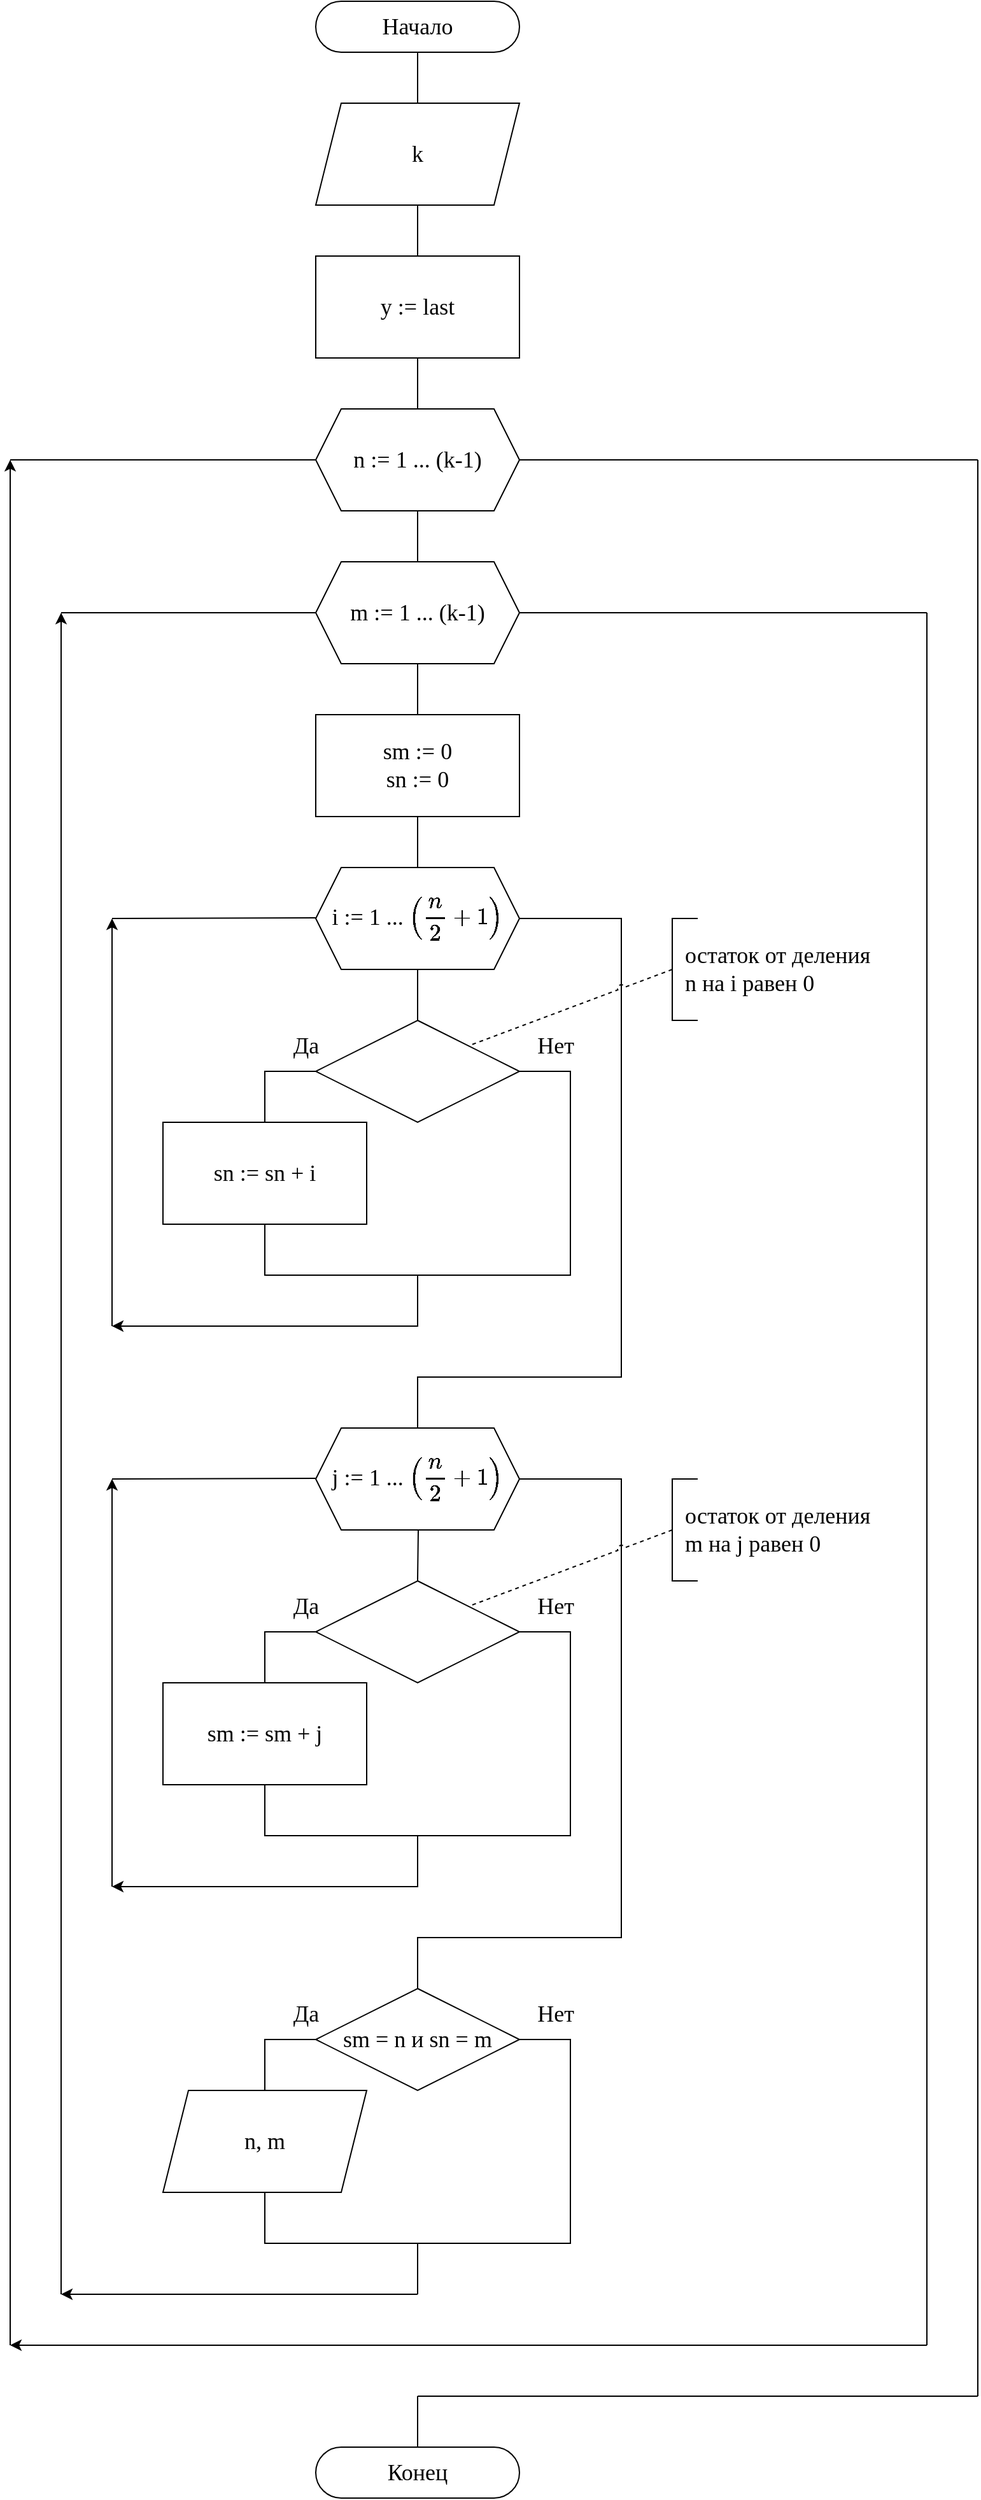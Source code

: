 <mxfile version="15.2.7" type="device"><diagram id="PMZqR5BZq69BBTP2UbTM" name="Страница 1"><mxGraphModel dx="2370" dy="1370" grid="1" gridSize="10" guides="1" tooltips="1" connect="1" arrows="1" fold="1" page="1" pageScale="1" pageWidth="827" pageHeight="1169" math="1" shadow="0"><root><mxCell id="0"/><mxCell id="1" parent="0"/><mxCell id="9uOpGSscHyS4EfjfTKf0-1" style="edgeStyle=orthogonalEdgeStyle;rounded=0;orthogonalLoop=1;jettySize=auto;html=1;exitX=0.5;exitY=1;exitDx=0;exitDy=0;entryX=0.5;entryY=0;entryDx=0;entryDy=0;endArrow=none;endFill=0;fontFamily=Times New Roman;fontStyle=0;fontSize=18;" edge="1" parent="1" source="9uOpGSscHyS4EfjfTKf0-2" target="9uOpGSscHyS4EfjfTKf0-4"><mxGeometry relative="1" as="geometry"/></mxCell><mxCell id="9uOpGSscHyS4EfjfTKf0-2" value="Начало" style="rounded=1;whiteSpace=wrap;html=1;arcSize=50;fontFamily=Times New Roman;fontStyle=0;fontSize=18;" vertex="1" parent="1"><mxGeometry x="320" y="40" width="160" height="40" as="geometry"/></mxCell><mxCell id="9uOpGSscHyS4EfjfTKf0-3" style="edgeStyle=orthogonalEdgeStyle;rounded=0;orthogonalLoop=1;jettySize=auto;html=1;exitX=0.5;exitY=1;exitDx=0;exitDy=0;endArrow=none;endFill=0;fontFamily=Times New Roman;fontStyle=0;fontSize=18;" edge="1" parent="1" source="9uOpGSscHyS4EfjfTKf0-4" target="9uOpGSscHyS4EfjfTKf0-6"><mxGeometry relative="1" as="geometry"/></mxCell><mxCell id="9uOpGSscHyS4EfjfTKf0-4" value="k" style="shape=parallelogram;perimeter=parallelogramPerimeter;whiteSpace=wrap;html=1;fixedSize=1;fontFamily=Times New Roman;fontStyle=0;fontSize=18;" vertex="1" parent="1"><mxGeometry x="320" y="120" width="160" height="80" as="geometry"/></mxCell><mxCell id="9uOpGSscHyS4EfjfTKf0-22" style="edgeStyle=orthogonalEdgeStyle;rounded=0;orthogonalLoop=1;jettySize=auto;html=1;entryX=0.5;entryY=0;entryDx=0;entryDy=0;endArrow=none;endFill=0;fontSize=18;fontFamily=Times New Roman;" edge="1" parent="1" source="9uOpGSscHyS4EfjfTKf0-6" target="9uOpGSscHyS4EfjfTKf0-21"><mxGeometry relative="1" as="geometry"/></mxCell><mxCell id="9uOpGSscHyS4EfjfTKf0-6" value="y := last" style="rounded=0;whiteSpace=wrap;html=1;fontFamily=Times New Roman;fontStyle=0;fontSize=18;" vertex="1" parent="1"><mxGeometry x="320" y="240" width="160" height="80" as="geometry"/></mxCell><mxCell id="9uOpGSscHyS4EfjfTKf0-24" value="" style="edgeStyle=orthogonalEdgeStyle;rounded=0;orthogonalLoop=1;jettySize=auto;html=1;endArrow=none;endFill=0;fontSize=18;fontFamily=Times New Roman;" edge="1" parent="1" source="9uOpGSscHyS4EfjfTKf0-21" target="9uOpGSscHyS4EfjfTKf0-23"><mxGeometry relative="1" as="geometry"/></mxCell><mxCell id="9uOpGSscHyS4EfjfTKf0-85" style="edgeStyle=none;rounded=0;jumpStyle=arc;jumpSize=6;orthogonalLoop=1;jettySize=auto;html=1;fontFamily=Times New Roman;fontSize=18;endArrow=none;endFill=0;" edge="1" parent="1" source="9uOpGSscHyS4EfjfTKf0-21"><mxGeometry relative="1" as="geometry"><mxPoint x="840" y="400" as="targetPoint"/></mxGeometry></mxCell><mxCell id="9uOpGSscHyS4EfjfTKf0-21" value="n := 1 ... (k-1)" style="shape=hexagon;perimeter=hexagonPerimeter2;whiteSpace=wrap;html=1;fixedSize=1;fontSize=18;fontFamily=Times New Roman;" vertex="1" parent="1"><mxGeometry x="320" y="360" width="160" height="80" as="geometry"/></mxCell><mxCell id="9uOpGSscHyS4EfjfTKf0-26" value="" style="edgeStyle=orthogonalEdgeStyle;rounded=0;orthogonalLoop=1;jettySize=auto;html=1;endArrow=none;endFill=0;fontSize=18;fontFamily=Times New Roman;" edge="1" parent="1" source="9uOpGSscHyS4EfjfTKf0-23" target="9uOpGSscHyS4EfjfTKf0-25"><mxGeometry relative="1" as="geometry"/></mxCell><mxCell id="9uOpGSscHyS4EfjfTKf0-80" style="edgeStyle=none;rounded=0;jumpStyle=arc;jumpSize=6;orthogonalLoop=1;jettySize=auto;html=1;fontFamily=Times New Roman;fontSize=18;endArrow=none;endFill=0;" edge="1" parent="1" source="9uOpGSscHyS4EfjfTKf0-23"><mxGeometry relative="1" as="geometry"><mxPoint x="800" y="520.0" as="targetPoint"/></mxGeometry></mxCell><mxCell id="9uOpGSscHyS4EfjfTKf0-23" value="m := 1 ... (k-1)" style="shape=hexagon;perimeter=hexagonPerimeter2;whiteSpace=wrap;html=1;fixedSize=1;fontSize=18;fontFamily=Times New Roman;" vertex="1" parent="1"><mxGeometry x="320" y="480" width="160" height="80" as="geometry"/></mxCell><mxCell id="9uOpGSscHyS4EfjfTKf0-30" value="" style="edgeStyle=orthogonalEdgeStyle;rounded=0;orthogonalLoop=1;jettySize=auto;html=1;fontFamily=Times New Roman;fontSize=18;endArrow=none;endFill=0;" edge="1" parent="1" source="9uOpGSscHyS4EfjfTKf0-25" target="9uOpGSscHyS4EfjfTKf0-27"><mxGeometry relative="1" as="geometry"/></mxCell><mxCell id="9uOpGSscHyS4EfjfTKf0-25" value="sm := 0&lt;br style=&quot;font-size: 18px;&quot;&gt;sn := 0" style="rounded=0;whiteSpace=wrap;html=1;fontSize=18;fontFamily=Times New Roman;" vertex="1" parent="1"><mxGeometry x="320" y="600" width="160" height="80" as="geometry"/></mxCell><mxCell id="9uOpGSscHyS4EfjfTKf0-31" value="" style="edgeStyle=orthogonalEdgeStyle;rounded=0;orthogonalLoop=1;jettySize=auto;html=1;fontFamily=Times New Roman;fontSize=18;endArrow=none;endFill=0;" edge="1" parent="1" source="9uOpGSscHyS4EfjfTKf0-27" target="9uOpGSscHyS4EfjfTKf0-28"><mxGeometry relative="1" as="geometry"/></mxCell><mxCell id="9uOpGSscHyS4EfjfTKf0-50" style="edgeStyle=orthogonalEdgeStyle;rounded=0;orthogonalLoop=1;jettySize=auto;html=1;fontFamily=Times New Roman;fontSize=18;endArrow=none;endFill=0;exitX=1;exitY=0.5;exitDx=0;exitDy=0;" edge="1" parent="1" source="9uOpGSscHyS4EfjfTKf0-27"><mxGeometry relative="1" as="geometry"><mxPoint x="400" y="1160" as="targetPoint"/><Array as="points"><mxPoint x="560" y="760"/><mxPoint x="560" y="1120"/><mxPoint x="400" y="1120"/></Array></mxGeometry></mxCell><mxCell id="9uOpGSscHyS4EfjfTKf0-27" value="&lt;font style=&quot;font-size: 18px;&quot;&gt;i := 1 ... `(n/2 + 1)`&lt;/font&gt;" style="shape=hexagon;perimeter=hexagonPerimeter2;whiteSpace=wrap;html=1;fixedSize=1;fontSize=18;fontFamily=Times New Roman;" vertex="1" parent="1"><mxGeometry x="320" y="720" width="160" height="80" as="geometry"/></mxCell><mxCell id="9uOpGSscHyS4EfjfTKf0-34" style="edgeStyle=orthogonalEdgeStyle;rounded=0;orthogonalLoop=1;jettySize=auto;html=1;entryX=0.5;entryY=0;entryDx=0;entryDy=0;fontFamily=Times New Roman;fontSize=18;endArrow=none;endFill=0;exitX=0;exitY=0.5;exitDx=0;exitDy=0;" edge="1" parent="1" source="9uOpGSscHyS4EfjfTKf0-28" target="9uOpGSscHyS4EfjfTKf0-33"><mxGeometry relative="1" as="geometry"/></mxCell><mxCell id="9uOpGSscHyS4EfjfTKf0-35" value="Да" style="edgeLabel;html=1;align=center;verticalAlign=middle;resizable=0;points=[];fontSize=18;fontFamily=Times New Roman;" vertex="1" connectable="0" parent="9uOpGSscHyS4EfjfTKf0-34"><mxGeometry x="-0.88" relative="1" as="geometry"><mxPoint x="-3" y="-20" as="offset"/></mxGeometry></mxCell><mxCell id="9uOpGSscHyS4EfjfTKf0-37" style="edgeStyle=orthogonalEdgeStyle;rounded=0;orthogonalLoop=1;jettySize=auto;html=1;fontFamily=Times New Roman;fontSize=18;endArrow=classic;endFill=1;" edge="1" parent="1"><mxGeometry relative="1" as="geometry"><mxPoint x="160" y="1080" as="targetPoint"/><mxPoint x="480" y="880" as="sourcePoint"/><Array as="points"><mxPoint x="520" y="880"/><mxPoint x="520" y="1040"/><mxPoint x="400" y="1040"/></Array></mxGeometry></mxCell><mxCell id="9uOpGSscHyS4EfjfTKf0-38" value="Нет" style="edgeLabel;html=1;align=center;verticalAlign=middle;resizable=0;points=[];fontSize=18;fontFamily=Times New Roman;" vertex="1" connectable="0" parent="9uOpGSscHyS4EfjfTKf0-37"><mxGeometry x="-0.936" relative="1" as="geometry"><mxPoint x="9" y="-20" as="offset"/></mxGeometry></mxCell><mxCell id="9uOpGSscHyS4EfjfTKf0-28" value="" style="rhombus;whiteSpace=wrap;html=1;fontFamily=Times New Roman;fontSize=18;" vertex="1" parent="1"><mxGeometry x="320" y="840" width="160" height="80" as="geometry"/></mxCell><mxCell id="9uOpGSscHyS4EfjfTKf0-32" style="rounded=0;orthogonalLoop=1;jettySize=auto;html=1;entryX=1;entryY=0;entryDx=0;entryDy=0;fontFamily=Times New Roman;fontSize=18;endArrow=none;endFill=0;dashed=1;exitX=0;exitY=0.5;exitDx=0;exitDy=0;exitPerimeter=0;jumpStyle=arc;jumpSize=6;" edge="1" parent="1" source="9uOpGSscHyS4EfjfTKf0-29" target="9uOpGSscHyS4EfjfTKf0-28"><mxGeometry relative="1" as="geometry"/></mxCell><mxCell id="9uOpGSscHyS4EfjfTKf0-29" value="остаток от деления&lt;br style=&quot;font-size: 18px;&quot;&gt;n на i равен 0" style="strokeWidth=1;html=1;shape=mxgraph.flowchart.annotation_1;align=left;pointerEvents=1;fontFamily=Times New Roman;fontSize=18;spacing=10;" vertex="1" parent="1"><mxGeometry x="600" y="760" width="20" height="80" as="geometry"/></mxCell><mxCell id="9uOpGSscHyS4EfjfTKf0-39" style="edgeStyle=orthogonalEdgeStyle;rounded=0;orthogonalLoop=1;jettySize=auto;html=1;fontFamily=Times New Roman;fontSize=18;endArrow=none;endFill=0;exitX=0.5;exitY=1;exitDx=0;exitDy=0;" edge="1" parent="1" source="9uOpGSscHyS4EfjfTKf0-33"><mxGeometry relative="1" as="geometry"><mxPoint x="400" y="1040" as="targetPoint"/><Array as="points"><mxPoint x="280" y="1040"/></Array></mxGeometry></mxCell><mxCell id="9uOpGSscHyS4EfjfTKf0-33" value="sn := sn + i" style="rounded=0;whiteSpace=wrap;html=1;fontSize=18;fontFamily=Times New Roman;" vertex="1" parent="1"><mxGeometry x="200" y="920" width="160" height="80" as="geometry"/></mxCell><mxCell id="9uOpGSscHyS4EfjfTKf0-48" value="" style="endArrow=classic;html=1;fontFamily=Times New Roman;fontSize=18;" edge="1" parent="1"><mxGeometry width="50" height="50" relative="1" as="geometry"><mxPoint x="160" y="1080" as="sourcePoint"/><mxPoint x="160" y="760" as="targetPoint"/></mxGeometry></mxCell><mxCell id="9uOpGSscHyS4EfjfTKf0-49" value="" style="endArrow=none;html=1;fontFamily=Times New Roman;fontSize=18;" edge="1" parent="1"><mxGeometry width="50" height="50" relative="1" as="geometry"><mxPoint x="160" y="760" as="sourcePoint"/><mxPoint x="320" y="759.5" as="targetPoint"/></mxGeometry></mxCell><mxCell id="9uOpGSscHyS4EfjfTKf0-51" value="" style="edgeStyle=orthogonalEdgeStyle;rounded=0;orthogonalLoop=1;jettySize=auto;html=1;fontFamily=Times New Roman;fontSize=18;endArrow=none;endFill=0;" edge="1" parent="1" target="9uOpGSscHyS4EfjfTKf0-58"><mxGeometry relative="1" as="geometry"><mxPoint x="400" y="1200.0" as="sourcePoint"/></mxGeometry></mxCell><mxCell id="9uOpGSscHyS4EfjfTKf0-52" style="edgeStyle=orthogonalEdgeStyle;rounded=0;orthogonalLoop=1;jettySize=auto;html=1;fontFamily=Times New Roman;fontSize=18;endArrow=none;endFill=0;exitX=1;exitY=0.5;exitDx=0;exitDy=0;" edge="1" parent="1" source="9uOpGSscHyS4EfjfTKf0-53"><mxGeometry relative="1" as="geometry"><mxPoint x="400" y="1600" as="targetPoint"/><Array as="points"><mxPoint x="560" y="1200"/><mxPoint x="560" y="1560"/><mxPoint x="400" y="1560"/></Array></mxGeometry></mxCell><mxCell id="9uOpGSscHyS4EfjfTKf0-53" value="&lt;font style=&quot;font-size: 18px;&quot;&gt;j := 1 ... `(n/2 + 1)`&lt;/font&gt;" style="shape=hexagon;perimeter=hexagonPerimeter2;whiteSpace=wrap;html=1;fixedSize=1;fontSize=18;fontFamily=Times New Roman;" vertex="1" parent="1"><mxGeometry x="320" y="1160" width="160" height="80" as="geometry"/></mxCell><mxCell id="9uOpGSscHyS4EfjfTKf0-54" style="edgeStyle=orthogonalEdgeStyle;rounded=0;orthogonalLoop=1;jettySize=auto;html=1;entryX=0.5;entryY=0;entryDx=0;entryDy=0;fontFamily=Times New Roman;fontSize=18;endArrow=none;endFill=0;exitX=0;exitY=0.5;exitDx=0;exitDy=0;" edge="1" parent="1" source="9uOpGSscHyS4EfjfTKf0-58" target="9uOpGSscHyS4EfjfTKf0-62"><mxGeometry relative="1" as="geometry"/></mxCell><mxCell id="9uOpGSscHyS4EfjfTKf0-55" value="Да" style="edgeLabel;html=1;align=center;verticalAlign=middle;resizable=0;points=[];fontSize=18;fontFamily=Times New Roman;" vertex="1" connectable="0" parent="9uOpGSscHyS4EfjfTKf0-54"><mxGeometry x="-0.88" relative="1" as="geometry"><mxPoint x="-3" y="-20" as="offset"/></mxGeometry></mxCell><mxCell id="9uOpGSscHyS4EfjfTKf0-56" style="edgeStyle=orthogonalEdgeStyle;rounded=0;orthogonalLoop=1;jettySize=auto;html=1;fontFamily=Times New Roman;fontSize=18;endArrow=classic;endFill=1;" edge="1" parent="1"><mxGeometry relative="1" as="geometry"><mxPoint x="160" y="1520.0" as="targetPoint"/><mxPoint x="480" y="1320" as="sourcePoint"/><Array as="points"><mxPoint x="520" y="1320"/><mxPoint x="520" y="1480"/><mxPoint x="400" y="1480"/></Array></mxGeometry></mxCell><mxCell id="9uOpGSscHyS4EfjfTKf0-57" value="Нет" style="edgeLabel;html=1;align=center;verticalAlign=middle;resizable=0;points=[];fontSize=18;fontFamily=Times New Roman;" vertex="1" connectable="0" parent="9uOpGSscHyS4EfjfTKf0-56"><mxGeometry x="-0.936" relative="1" as="geometry"><mxPoint x="9" y="-20" as="offset"/></mxGeometry></mxCell><mxCell id="9uOpGSscHyS4EfjfTKf0-58" value="" style="rhombus;whiteSpace=wrap;html=1;fontFamily=Times New Roman;fontSize=18;" vertex="1" parent="1"><mxGeometry x="320" y="1280" width="160" height="80" as="geometry"/></mxCell><mxCell id="9uOpGSscHyS4EfjfTKf0-59" style="rounded=0;orthogonalLoop=1;jettySize=auto;html=1;entryX=1;entryY=0;entryDx=0;entryDy=0;fontFamily=Times New Roman;fontSize=18;endArrow=none;endFill=0;dashed=1;exitX=0;exitY=0.5;exitDx=0;exitDy=0;exitPerimeter=0;jumpStyle=arc;" edge="1" parent="1" source="9uOpGSscHyS4EfjfTKf0-60" target="9uOpGSscHyS4EfjfTKf0-58"><mxGeometry relative="1" as="geometry"/></mxCell><mxCell id="9uOpGSscHyS4EfjfTKf0-60" value="остаток от деления&lt;br style=&quot;font-size: 18px;&quot;&gt;m на j равен 0" style="strokeWidth=1;html=1;shape=mxgraph.flowchart.annotation_1;align=left;pointerEvents=1;fontFamily=Times New Roman;fontSize=18;spacing=10;" vertex="1" parent="1"><mxGeometry x="600" y="1200" width="20" height="80" as="geometry"/></mxCell><mxCell id="9uOpGSscHyS4EfjfTKf0-61" style="edgeStyle=orthogonalEdgeStyle;rounded=0;orthogonalLoop=1;jettySize=auto;html=1;fontFamily=Times New Roman;fontSize=18;endArrow=none;endFill=0;exitX=0.5;exitY=1;exitDx=0;exitDy=0;" edge="1" parent="1" source="9uOpGSscHyS4EfjfTKf0-62"><mxGeometry relative="1" as="geometry"><mxPoint x="400" y="1480.0" as="targetPoint"/><Array as="points"><mxPoint x="280" y="1480"/></Array></mxGeometry></mxCell><mxCell id="9uOpGSscHyS4EfjfTKf0-62" value="sm := sm + j" style="rounded=0;whiteSpace=wrap;html=1;fontSize=18;fontFamily=Times New Roman;" vertex="1" parent="1"><mxGeometry x="200" y="1360" width="160" height="80" as="geometry"/></mxCell><mxCell id="9uOpGSscHyS4EfjfTKf0-63" value="" style="endArrow=classic;html=1;fontFamily=Times New Roman;fontSize=18;" edge="1" parent="1"><mxGeometry width="50" height="50" relative="1" as="geometry"><mxPoint x="160" y="1520" as="sourcePoint"/><mxPoint x="160" y="1200" as="targetPoint"/></mxGeometry></mxCell><mxCell id="9uOpGSscHyS4EfjfTKf0-64" value="" style="endArrow=none;html=1;fontFamily=Times New Roman;fontSize=18;" edge="1" parent="1"><mxGeometry width="50" height="50" relative="1" as="geometry"><mxPoint x="160" y="1200" as="sourcePoint"/><mxPoint x="320" y="1199.5" as="targetPoint"/></mxGeometry></mxCell><mxCell id="9uOpGSscHyS4EfjfTKf0-67" style="edgeStyle=orthogonalEdgeStyle;rounded=0;orthogonalLoop=1;jettySize=auto;html=1;entryX=0.5;entryY=0;entryDx=0;entryDy=0;fontFamily=Times New Roman;fontSize=18;endArrow=none;endFill=0;exitX=0;exitY=0.5;exitDx=0;exitDy=0;" edge="1" parent="1" source="9uOpGSscHyS4EfjfTKf0-70"><mxGeometry relative="1" as="geometry"><mxPoint x="280" y="1680" as="targetPoint"/><Array as="points"><mxPoint x="280" y="1640"/></Array></mxGeometry></mxCell><mxCell id="9uOpGSscHyS4EfjfTKf0-68" value="Да" style="edgeLabel;html=1;align=center;verticalAlign=middle;resizable=0;points=[];fontSize=18;fontFamily=Times New Roman;" vertex="1" connectable="0" parent="9uOpGSscHyS4EfjfTKf0-67"><mxGeometry x="-0.88" relative="1" as="geometry"><mxPoint x="-3" y="-20" as="offset"/></mxGeometry></mxCell><mxCell id="9uOpGSscHyS4EfjfTKf0-69" value="Нет" style="edgeLabel;html=1;align=center;verticalAlign=middle;resizable=0;points=[];fontSize=18;fontFamily=Times New Roman;" vertex="1" connectable="0" parent="1"><mxGeometry x="508.167" y="1620.0" as="geometry"/></mxCell><mxCell id="9uOpGSscHyS4EfjfTKf0-74" style="edgeStyle=orthogonalEdgeStyle;rounded=0;jumpStyle=arc;jumpSize=6;orthogonalLoop=1;jettySize=auto;html=1;fontFamily=Times New Roman;fontSize=18;endArrow=none;endFill=0;exitX=1;exitY=0.5;exitDx=0;exitDy=0;" edge="1" parent="1" source="9uOpGSscHyS4EfjfTKf0-70"><mxGeometry relative="1" as="geometry"><mxPoint x="400" y="1840" as="targetPoint"/><Array as="points"><mxPoint x="520" y="1640"/><mxPoint x="520" y="1800"/></Array></mxGeometry></mxCell><mxCell id="9uOpGSscHyS4EfjfTKf0-70" value="&lt;span style=&quot;text-align: left; font-size: 18px;&quot;&gt;sm = n и sn = m&lt;/span&gt;" style="rhombus;whiteSpace=wrap;html=1;fontFamily=Times New Roman;fontSize=18;" vertex="1" parent="1"><mxGeometry x="320" y="1600" width="160" height="80" as="geometry"/></mxCell><mxCell id="9uOpGSscHyS4EfjfTKf0-71" style="edgeStyle=orthogonalEdgeStyle;rounded=0;orthogonalLoop=1;jettySize=auto;html=1;fontFamily=Times New Roman;fontSize=18;endArrow=none;endFill=0;exitX=0.5;exitY=1;exitDx=0;exitDy=0;" edge="1" parent="1"><mxGeometry relative="1" as="geometry"><mxPoint x="400" y="1800" as="targetPoint"/><Array as="points"><mxPoint x="280" y="1800"/></Array><mxPoint x="280" y="1760" as="sourcePoint"/></mxGeometry></mxCell><mxCell id="9uOpGSscHyS4EfjfTKf0-73" value="n, m" style="shape=parallelogram;perimeter=parallelogramPerimeter;whiteSpace=wrap;html=1;fixedSize=1;fontFamily=Times New Roman;fontStyle=0;fontSize=18;" vertex="1" parent="1"><mxGeometry x="200" y="1680" width="160" height="80" as="geometry"/></mxCell><mxCell id="9uOpGSscHyS4EfjfTKf0-77" value="" style="endArrow=classic;html=1;fontFamily=Times New Roman;fontSize=18;endFill=1;" edge="1" parent="1"><mxGeometry width="50" height="50" relative="1" as="geometry"><mxPoint x="400" y="1840" as="sourcePoint"/><mxPoint x="120" y="1840" as="targetPoint"/></mxGeometry></mxCell><mxCell id="9uOpGSscHyS4EfjfTKf0-78" value="" style="endArrow=classic;html=1;fontFamily=Times New Roman;fontSize=18;" edge="1" parent="1"><mxGeometry width="50" height="50" relative="1" as="geometry"><mxPoint x="120" y="1840" as="sourcePoint"/><mxPoint x="120" y="520" as="targetPoint"/></mxGeometry></mxCell><mxCell id="9uOpGSscHyS4EfjfTKf0-79" value="" style="endArrow=none;html=1;fontFamily=Times New Roman;fontSize=18;entryX=0;entryY=0.5;entryDx=0;entryDy=0;" edge="1" parent="1" target="9uOpGSscHyS4EfjfTKf0-23"><mxGeometry width="50" height="50" relative="1" as="geometry"><mxPoint x="120" y="520" as="sourcePoint"/><mxPoint x="170" y="470" as="targetPoint"/></mxGeometry></mxCell><mxCell id="9uOpGSscHyS4EfjfTKf0-81" value="" style="endArrow=none;html=1;fontFamily=Times New Roman;fontSize=18;" edge="1" parent="1"><mxGeometry width="50" height="50" relative="1" as="geometry"><mxPoint x="800" y="520" as="sourcePoint"/><mxPoint x="800" y="1880" as="targetPoint"/></mxGeometry></mxCell><mxCell id="9uOpGSscHyS4EfjfTKf0-82" value="" style="endArrow=classic;html=1;fontFamily=Times New Roman;fontSize=18;endFill=1;" edge="1" parent="1"><mxGeometry width="50" height="50" relative="1" as="geometry"><mxPoint x="800" y="1880" as="sourcePoint"/><mxPoint x="80" y="1880" as="targetPoint"/></mxGeometry></mxCell><mxCell id="9uOpGSscHyS4EfjfTKf0-83" value="" style="endArrow=classic;html=1;fontFamily=Times New Roman;fontSize=18;" edge="1" parent="1"><mxGeometry width="50" height="50" relative="1" as="geometry"><mxPoint x="80" y="1880" as="sourcePoint"/><mxPoint x="80" y="400" as="targetPoint"/></mxGeometry></mxCell><mxCell id="9uOpGSscHyS4EfjfTKf0-84" value="" style="endArrow=none;html=1;fontFamily=Times New Roman;fontSize=18;entryX=0;entryY=0.5;entryDx=0;entryDy=0;" edge="1" parent="1" target="9uOpGSscHyS4EfjfTKf0-21"><mxGeometry width="50" height="50" relative="1" as="geometry"><mxPoint x="80" y="400" as="sourcePoint"/><mxPoint x="190" y="360" as="targetPoint"/></mxGeometry></mxCell><mxCell id="9uOpGSscHyS4EfjfTKf0-86" value="" style="endArrow=none;html=1;fontFamily=Times New Roman;fontSize=18;" edge="1" parent="1"><mxGeometry width="50" height="50" relative="1" as="geometry"><mxPoint x="840" y="1920" as="sourcePoint"/><mxPoint x="840" y="400" as="targetPoint"/></mxGeometry></mxCell><mxCell id="9uOpGSscHyS4EfjfTKf0-87" value="" style="endArrow=none;html=1;fontFamily=Times New Roman;fontSize=18;" edge="1" parent="1"><mxGeometry width="50" height="50" relative="1" as="geometry"><mxPoint x="400" y="1920" as="sourcePoint"/><mxPoint x="840" y="1920" as="targetPoint"/></mxGeometry></mxCell><mxCell id="9uOpGSscHyS4EfjfTKf0-88" value="" style="endArrow=none;html=1;fontFamily=Times New Roman;fontSize=18;" edge="1" parent="1"><mxGeometry width="50" height="50" relative="1" as="geometry"><mxPoint x="400" y="1920" as="sourcePoint"/><mxPoint x="400" y="1960" as="targetPoint"/></mxGeometry></mxCell><mxCell id="9uOpGSscHyS4EfjfTKf0-89" value="Конец" style="rounded=1;whiteSpace=wrap;html=1;fontFamily=Times New Roman;fontSize=18;strokeWidth=1;arcSize=50;" vertex="1" parent="1"><mxGeometry x="320" y="1960" width="160" height="40" as="geometry"/></mxCell></root></mxGraphModel></diagram></mxfile>